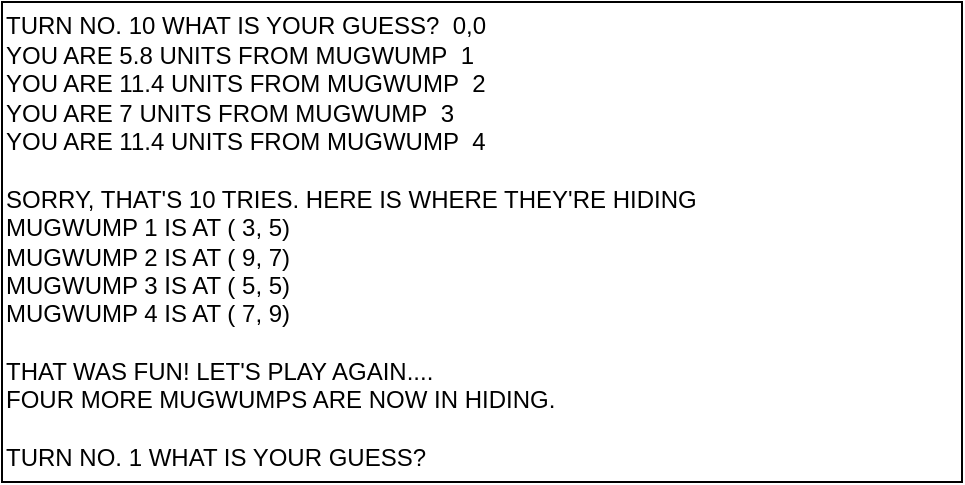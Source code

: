 <mxfile>
    <diagram id="z3ALc2IC1xmgvpSEwhlV" name="Page-1">
        <mxGraphModel dx="606" dy="310" grid="1" gridSize="10" guides="1" tooltips="1" connect="1" arrows="1" fold="1" page="1" pageScale="1" pageWidth="827" pageHeight="1169" math="0" shadow="0">
            <root>
                <mxCell id="0"/>
                <mxCell id="1" parent="0"/>
                <mxCell id="7" value="TURN NO. 10 WHAT IS YOUR GUESS?&amp;nbsp; 0,0&lt;br&gt;&lt;div&gt;&lt;/div&gt;&lt;div&gt;YOU ARE 5.8 UNITS FROM MUGWUMP&amp;nbsp; 1&lt;/div&gt;&lt;div&gt;YOU ARE 11.4 UNITS FROM MUGWUMP&amp;nbsp; 2&lt;/div&gt;&lt;div&gt;YOU ARE 7 UNITS FROM MUGWUMP&amp;nbsp; 3&lt;/div&gt;&lt;div&gt;YOU ARE 11.4 UNITS FROM MUGWUMP&amp;nbsp; 4&lt;/div&gt;&lt;div&gt;&lt;br&gt;&lt;/div&gt;&lt;div&gt;SORRY, THAT'S 10 TRIES. HERE IS WHERE THEY'RE HIDING&lt;/div&gt;&lt;div&gt;MUGWUMP 1 IS AT ( 3, 5)&lt;/div&gt;&lt;div&gt;MUGWUMP 2 IS AT ( 9, 7)&lt;/div&gt;&lt;div&gt;MUGWUMP 3 IS AT ( 5, 5)&lt;/div&gt;&lt;div&gt;MUGWUMP 4 IS AT ( 7, 9)&lt;/div&gt;&lt;br&gt;&lt;div&gt;THAT WAS FUN! LET'S PLAY AGAIN....&lt;/div&gt;&lt;div&gt;FOUR MORE MUGWUMPS ARE NOW IN HIDING.&lt;/div&gt;&lt;div&gt;&lt;br&gt;&lt;/div&gt;TURN NO. 1 WHAT IS YOUR GUESS?&amp;nbsp;" style="rounded=0;whiteSpace=wrap;html=1;align=left;" vertex="1" parent="1">
                    <mxGeometry x="440" y="490" width="480" height="240" as="geometry"/>
                </mxCell>
            </root>
        </mxGraphModel>
    </diagram>
</mxfile>